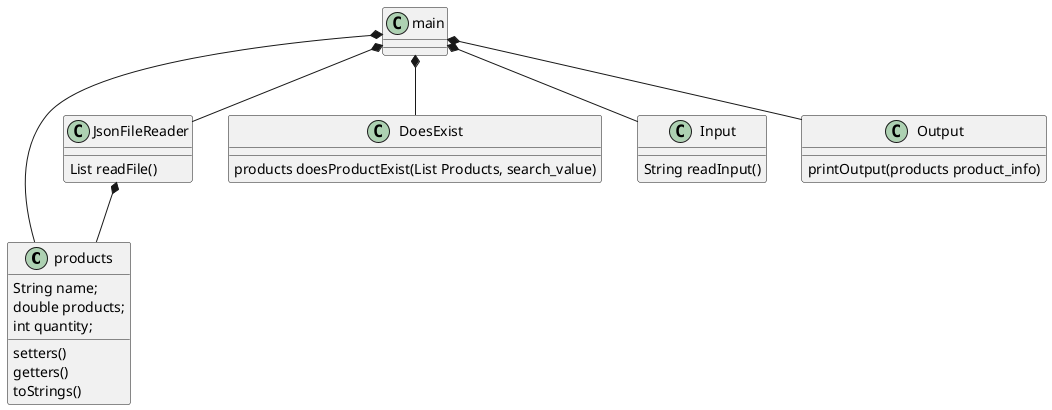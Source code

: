 @startuml
'https://plantuml.com/class-diagram

class products{
String name;
double products;
int quantity;
setters()
getters()
toStrings()
}

class JsonFileReader{
List readFile()
}

class DoesExist{
products doesProductExist(List Products, search_value)
}

class Input{
String readInput()
}

class Output{
printOutput(products product_info)
}

class main{
}

JsonFileReader*--products
main*-- JsonFileReader
main*-- Input
main*-- DoesExist
main*-- Output
main*-- products


@enduml